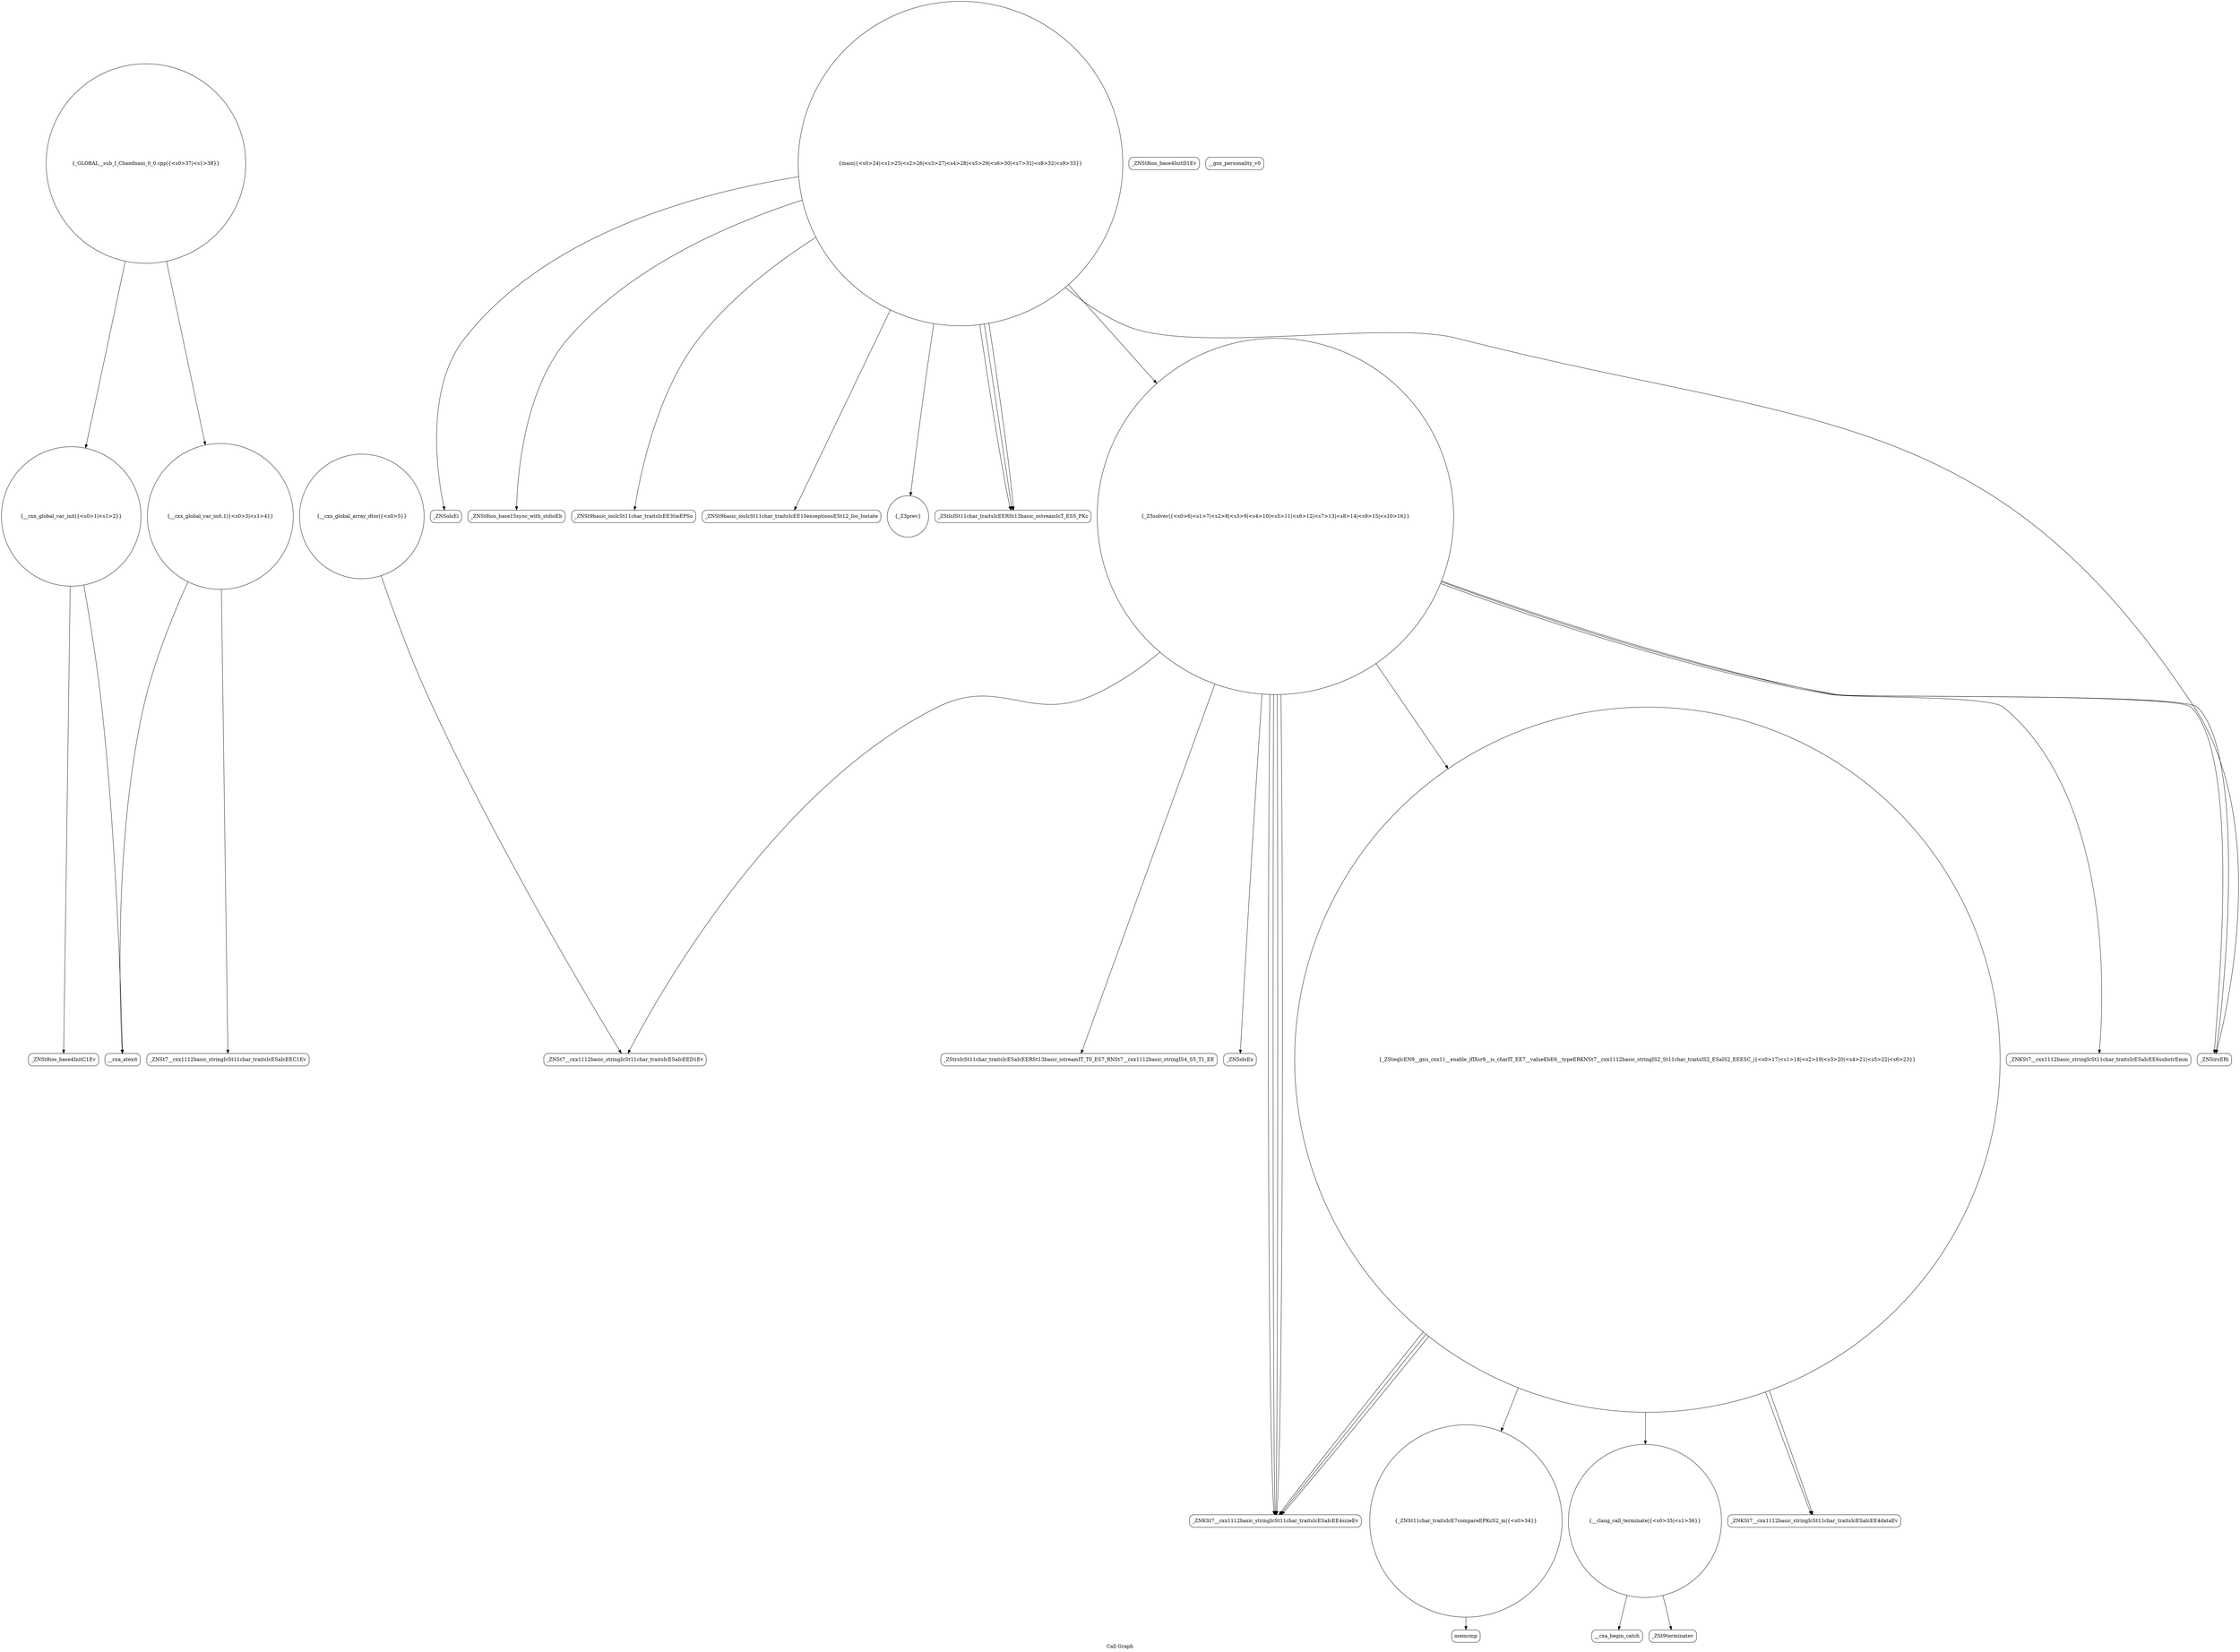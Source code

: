 digraph "Call Graph" {
	label="Call Graph";

	Node0x5559b8e655d0 [shape=record,shape=circle,label="{__cxx_global_var_init|{<s0>1|<s1>2}}"];
	Node0x5559b8e655d0:s0 -> Node0x5559b8e65a60[color=black];
	Node0x5559b8e655d0:s1 -> Node0x5559b8e65b60[color=black];
	Node0x5559b8e666e0 [shape=record,shape=Mrecord,label="{__cxa_begin_catch}"];
	Node0x5559b8e65d60 [shape=record,shape=circle,label="{__cxx_global_array_dtor|{<s0>5}}"];
	Node0x5559b8e65d60:s0 -> Node0x5559b8e65de0[color=black];
	Node0x5559b8e660e0 [shape=record,shape=Mrecord,label="{_ZNKSt7__cxx1112basic_stringIcSt11char_traitsIcESaIcEE6substrEmm}"];
	Node0x5559b8e66460 [shape=record,shape=Mrecord,label="{_ZNSolsEi}"];
	Node0x5559b8e65ae0 [shape=record,shape=Mrecord,label="{_ZNSt8ios_base4InitD1Ev}"];
	Node0x5559b8e667e0 [shape=record,shape=Mrecord,label="{memcmp}"];
	Node0x5559b8e65e60 [shape=record,shape=circle,label="{_Z5solvev|{<s0>6|<s1>7|<s2>8|<s3>9|<s4>10|<s5>11|<s6>12|<s7>13|<s8>14|<s9>15|<s10>16}}"];
	Node0x5559b8e65e60:s0 -> Node0x5559b8e65ee0[color=black];
	Node0x5559b8e65e60:s1 -> Node0x5559b8e65ee0[color=black];
	Node0x5559b8e65e60:s2 -> Node0x5559b8e65f60[color=black];
	Node0x5559b8e65e60:s3 -> Node0x5559b8e65fe0[color=black];
	Node0x5559b8e65e60:s4 -> Node0x5559b8e65fe0[color=black];
	Node0x5559b8e65e60:s5 -> Node0x5559b8e65fe0[color=black];
	Node0x5559b8e65e60:s6 -> Node0x5559b8e660e0[color=black];
	Node0x5559b8e65e60:s7 -> Node0x5559b8e66060[color=black];
	Node0x5559b8e65e60:s8 -> Node0x5559b8e65de0[color=black];
	Node0x5559b8e65e60:s9 -> Node0x5559b8e65fe0[color=black];
	Node0x5559b8e65e60:s10 -> Node0x5559b8e66160[color=black];
	Node0x5559b8e661e0 [shape=record,shape=circle,label="{main|{<s0>24|<s1>25|<s2>26|<s3>27|<s4>28|<s5>29|<s6>30|<s7>31|<s8>32|<s9>33}}"];
	Node0x5559b8e661e0:s0 -> Node0x5559b8e66260[color=black];
	Node0x5559b8e661e0:s1 -> Node0x5559b8e662e0[color=black];
	Node0x5559b8e661e0:s2 -> Node0x5559b8e66360[color=black];
	Node0x5559b8e661e0:s3 -> Node0x5559b8e65be0[color=black];
	Node0x5559b8e661e0:s4 -> Node0x5559b8e65ee0[color=black];
	Node0x5559b8e661e0:s5 -> Node0x5559b8e663e0[color=black];
	Node0x5559b8e661e0:s6 -> Node0x5559b8e66460[color=black];
	Node0x5559b8e661e0:s7 -> Node0x5559b8e663e0[color=black];
	Node0x5559b8e661e0:s8 -> Node0x5559b8e65e60[color=black];
	Node0x5559b8e661e0:s9 -> Node0x5559b8e663e0[color=black];
	Node0x5559b8e66560 [shape=record,shape=Mrecord,label="{_ZNKSt7__cxx1112basic_stringIcSt11char_traitsIcESaIcEE4dataEv}"];
	Node0x5559b8e65be0 [shape=record,shape=circle,label="{_Z3prev}"];
	Node0x5559b8e65f60 [shape=record,shape=Mrecord,label="{_ZStrsIcSt11char_traitsIcESaIcEERSt13basic_istreamIT_T0_ES7_RNSt7__cxx1112basic_stringIS4_S5_T1_EE}"];
	Node0x5559b8e662e0 [shape=record,shape=Mrecord,label="{_ZNSt9basic_iosIcSt11char_traitsIcEE3tieEPSo}"];
	Node0x5559b8e66660 [shape=record,shape=circle,label="{__clang_call_terminate|{<s0>35|<s1>36}}"];
	Node0x5559b8e66660:s0 -> Node0x5559b8e666e0[color=black];
	Node0x5559b8e66660:s1 -> Node0x5559b8e66760[color=black];
	Node0x5559b8e65ce0 [shape=record,shape=Mrecord,label="{_ZNSt7__cxx1112basic_stringIcSt11char_traitsIcESaIcEEC1Ev}"];
	Node0x5559b8e66060 [shape=record,shape=circle,label="{_ZSteqIcEN9__gnu_cxx11__enable_ifIXsr9__is_charIT_EE7__valueEbE6__typeERKNSt7__cxx1112basic_stringIS2_St11char_traitsIS2_ESaIS2_EEESC_|{<s0>17|<s1>18|<s2>19|<s3>20|<s4>21|<s5>22|<s6>23}}"];
	Node0x5559b8e66060:s0 -> Node0x5559b8e65fe0[color=black];
	Node0x5559b8e66060:s1 -> Node0x5559b8e65fe0[color=black];
	Node0x5559b8e66060:s2 -> Node0x5559b8e66560[color=black];
	Node0x5559b8e66060:s3 -> Node0x5559b8e66560[color=black];
	Node0x5559b8e66060:s4 -> Node0x5559b8e65fe0[color=black];
	Node0x5559b8e66060:s5 -> Node0x5559b8e664e0[color=black];
	Node0x5559b8e66060:s6 -> Node0x5559b8e66660[color=black];
	Node0x5559b8e663e0 [shape=record,shape=Mrecord,label="{_ZStlsISt11char_traitsIcEERSt13basic_ostreamIcT_ES5_PKc}"];
	Node0x5559b8e65a60 [shape=record,shape=Mrecord,label="{_ZNSt8ios_base4InitC1Ev}"];
	Node0x5559b8e66760 [shape=record,shape=Mrecord,label="{_ZSt9terminatev}"];
	Node0x5559b8e65de0 [shape=record,shape=Mrecord,label="{_ZNSt7__cxx1112basic_stringIcSt11char_traitsIcESaIcEED1Ev}"];
	Node0x5559b8e66160 [shape=record,shape=Mrecord,label="{_ZNSolsEx}"];
	Node0x5559b8e664e0 [shape=record,shape=circle,label="{_ZNSt11char_traitsIcE7compareEPKcS2_m|{<s0>34}}"];
	Node0x5559b8e664e0:s0 -> Node0x5559b8e667e0[color=black];
	Node0x5559b8e65b60 [shape=record,shape=Mrecord,label="{__cxa_atexit}"];
	Node0x5559b8e66860 [shape=record,shape=circle,label="{_GLOBAL__sub_I_Chandnani_0_0.cpp|{<s0>37|<s1>38}}"];
	Node0x5559b8e66860:s0 -> Node0x5559b8e655d0[color=black];
	Node0x5559b8e66860:s1 -> Node0x5559b8e65c60[color=black];
	Node0x5559b8e65ee0 [shape=record,shape=Mrecord,label="{_ZNSirsERi}"];
	Node0x5559b8e66260 [shape=record,shape=Mrecord,label="{_ZNSt8ios_base15sync_with_stdioEb}"];
	Node0x5559b8e665e0 [shape=record,shape=Mrecord,label="{__gxx_personality_v0}"];
	Node0x5559b8e65c60 [shape=record,shape=circle,label="{__cxx_global_var_init.1|{<s0>3|<s1>4}}"];
	Node0x5559b8e65c60:s0 -> Node0x5559b8e65ce0[color=black];
	Node0x5559b8e65c60:s1 -> Node0x5559b8e65b60[color=black];
	Node0x5559b8e65fe0 [shape=record,shape=Mrecord,label="{_ZNKSt7__cxx1112basic_stringIcSt11char_traitsIcESaIcEE4sizeEv}"];
	Node0x5559b8e66360 [shape=record,shape=Mrecord,label="{_ZNSt9basic_iosIcSt11char_traitsIcEE10exceptionsESt12_Ios_Iostate}"];
}
